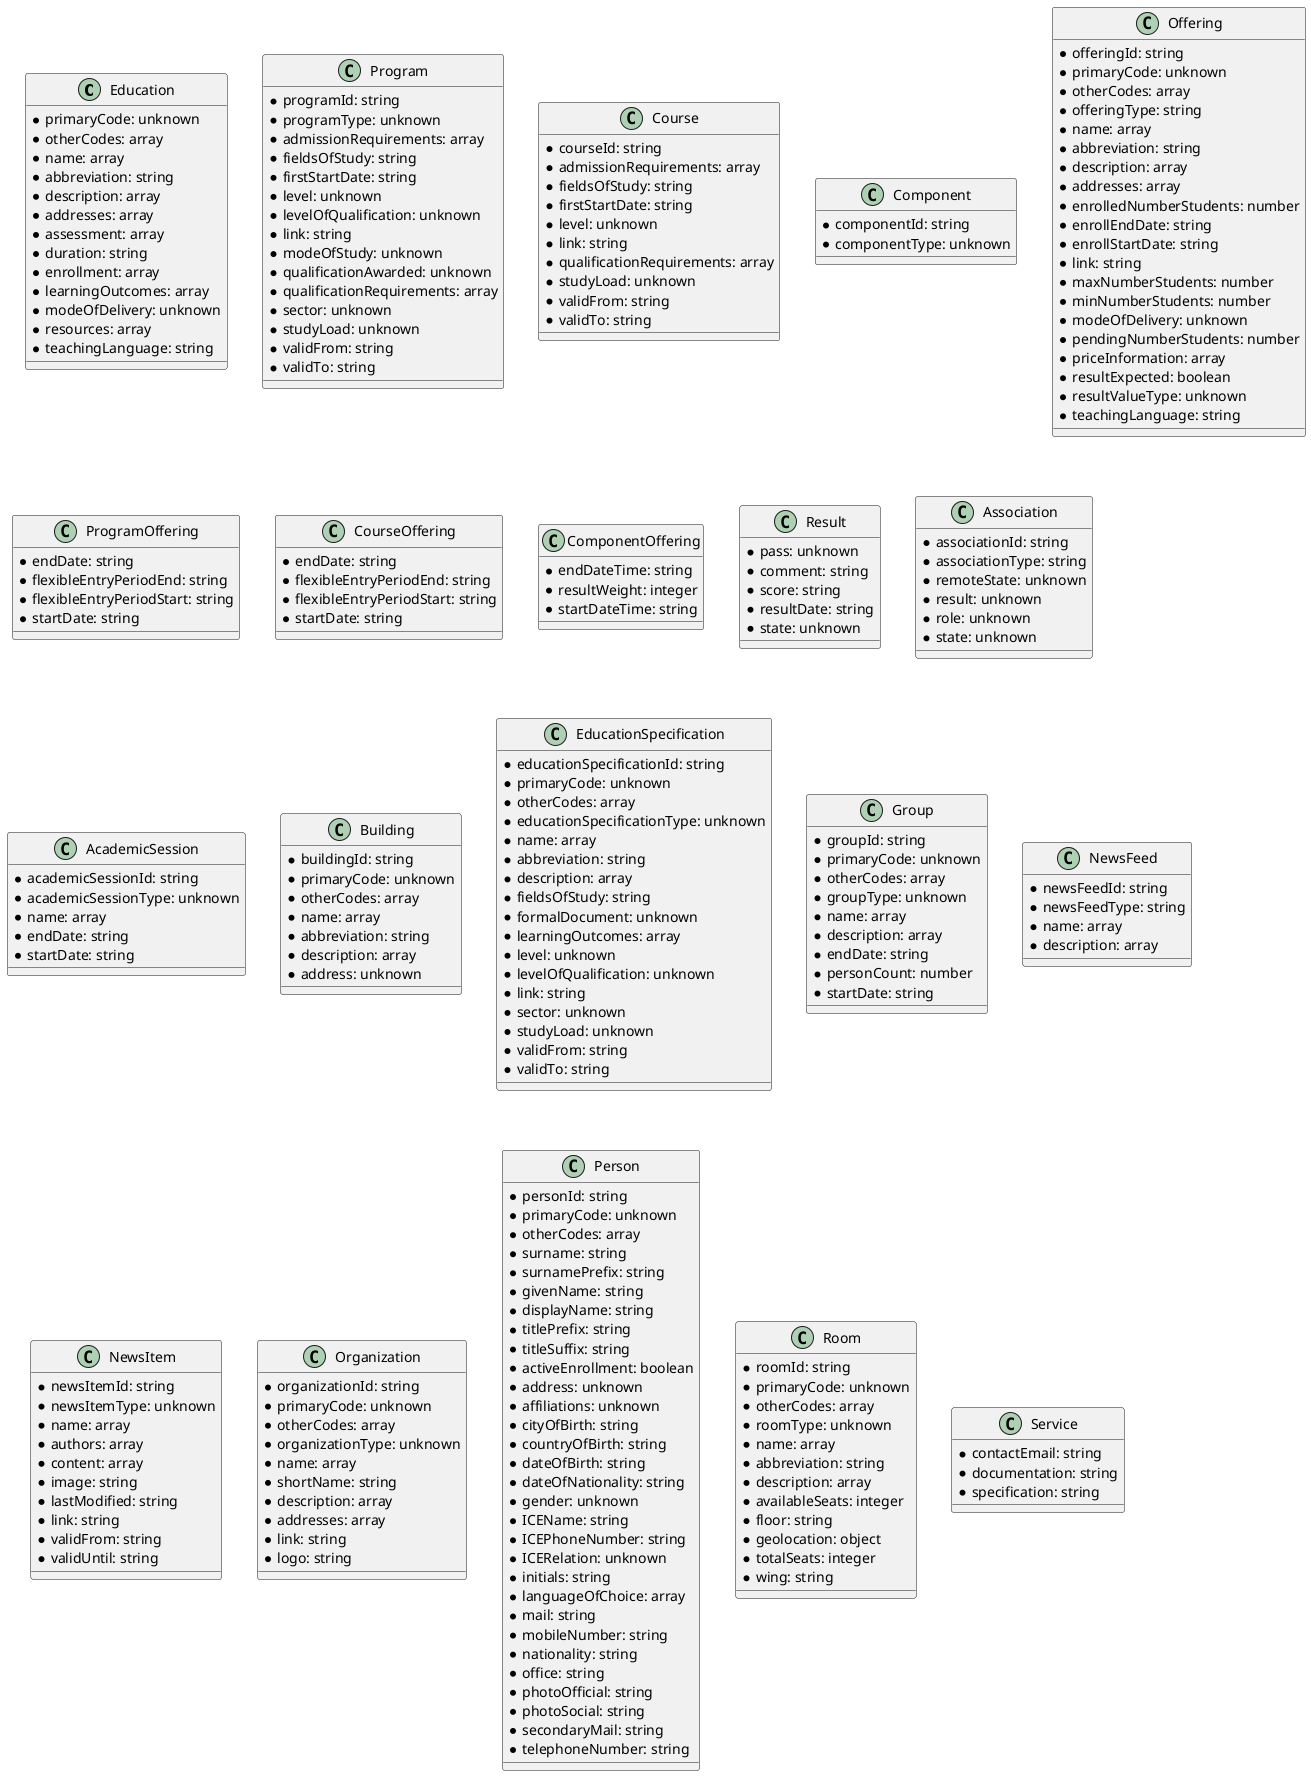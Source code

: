 @startuml
allowmixing

class Education {
    * primaryCode: unknown
    * otherCodes: array
    * name: array
    * abbreviation: string
    * description: array
    * addresses: array
    * assessment: array
    * duration: string
    * enrollment: array
    * learningOutcomes: array
    * modeOfDelivery: unknown
    * resources: array
    * teachingLanguage: string
}

class Program {
    * programId: string
    * programType: unknown
    * admissionRequirements: array
    * fieldsOfStudy: string
    * firstStartDate: string
    * level: unknown
    * levelOfQualification: unknown
    * link: string
    * modeOfStudy: unknown
    * qualificationAwarded: unknown
    * qualificationRequirements: array
    * sector: unknown
    * studyLoad: unknown
    * validFrom: string
    * validTo: string
}

class Course {
    * courseId: string
    * admissionRequirements: array
    * fieldsOfStudy: string
    * firstStartDate: string
    * level: unknown
    * link: string
    * qualificationRequirements: array
    * studyLoad: unknown
    * validFrom: string
    * validTo: string
}

class Component {
    * componentId: string
    * componentType: unknown
}

class Offering {
    * offeringId: string
    * primaryCode: unknown
    * otherCodes: array
    * offeringType: string
    * name: array
    * abbreviation: string
    * description: array
    * addresses: array
    * enrolledNumberStudents: number
    * enrollEndDate: string
    * enrollStartDate: string
    * link: string
    * maxNumberStudents: number
    * minNumberStudents: number
    * modeOfDelivery: unknown
    * pendingNumberStudents: number
    * priceInformation: array
    * resultExpected: boolean
    * resultValueType: unknown
    * teachingLanguage: string
}

class ProgramOffering {
    * endDate: string
    * flexibleEntryPeriodEnd: string
    * flexibleEntryPeriodStart: string
    * startDate: string
}

class CourseOffering {
    * endDate: string
    * flexibleEntryPeriodEnd: string
    * flexibleEntryPeriodStart: string
    * startDate: string
}

class ComponentOffering {
    * endDateTime: string
    * resultWeight: integer
    * startDateTime: string
}

class Result {
    * pass: unknown
    * comment: string
    * score: string
    * resultDate: string
    * state: unknown
}

class Association {
    * associationId: string
    * associationType: string
    * remoteState: unknown
    * result: unknown
    * role: unknown
    * state: unknown
}

class AcademicSession {
    * academicSessionId: string
    * academicSessionType: unknown
    * name: array
    * endDate: string
    * startDate: string
}

class Building {
    * buildingId: string
    * primaryCode: unknown
    * otherCodes: array
    * name: array
    * abbreviation: string
    * description: array
    * address: unknown
}

class EducationSpecification {
    * educationSpecificationId: string
    * primaryCode: unknown
    * otherCodes: array
    * educationSpecificationType: unknown
    * name: array
    * abbreviation: string
    * description: array
    * fieldsOfStudy: string
    * formalDocument: unknown
    * learningOutcomes: array
    * level: unknown
    * levelOfQualification: unknown
    * link: string
    * sector: unknown
    * studyLoad: unknown
    * validFrom: string
    * validTo: string
}

class Group {
    * groupId: string
    * primaryCode: unknown
    * otherCodes: array
    * groupType: unknown
    * name: array
    * description: array
    * endDate: string
    * personCount: number
    * startDate: string
}

class NewsFeed {
    * newsFeedId: string
    * newsFeedType: string
    * name: array
    * description: array
}

class NewsItem {
    * newsItemId: string
    * newsItemType: unknown
    * name: array
    * authors: array
    * content: array
    * image: string
    * lastModified: string
    * link: string
    * validFrom: string
    * validUntil: string
}

class Organization {
    * organizationId: string
    * primaryCode: unknown
    * otherCodes: array
    * organizationType: unknown
    * name: array
    * shortName: string
    * description: array
    * addresses: array
    * link: string
    * logo: string
}

class Person {
    * personId: string
    * primaryCode: unknown
    * otherCodes: array
    * surname: string
    * surnamePrefix: string
    * givenName: string
    * displayName: string
    * titlePrefix: string
    * titleSuffix: string
    * activeEnrollment: boolean
    * address: unknown
    * affiliations: unknown
    * cityOfBirth: string
    * countryOfBirth: string
    * dateOfBirth: string
    * dateOfNationality: string
    * gender: unknown
    * ICEName: string
    * ICEPhoneNumber: string
    * ICERelation: unknown
    * initials: string
    * languageOfChoice: array
    * mail: string
    * mobileNumber: string
    * nationality: string
    * office: string
    * photoOfficial: string
    * photoSocial: string
    * secondaryMail: string
    * telephoneNumber: string
}

class Room {
    * roomId: string
    * primaryCode: unknown
    * otherCodes: array
    * roomType: unknown
    * name: array
    * abbreviation: string
    * description: array
    * availableSeats: integer
    * floor: string
    * geolocation: object
    * totalSeats: integer
    * wing: string
}

class Service {
    * contactEmail: string
    * documentation: string
    * specification: string
}


@enduml